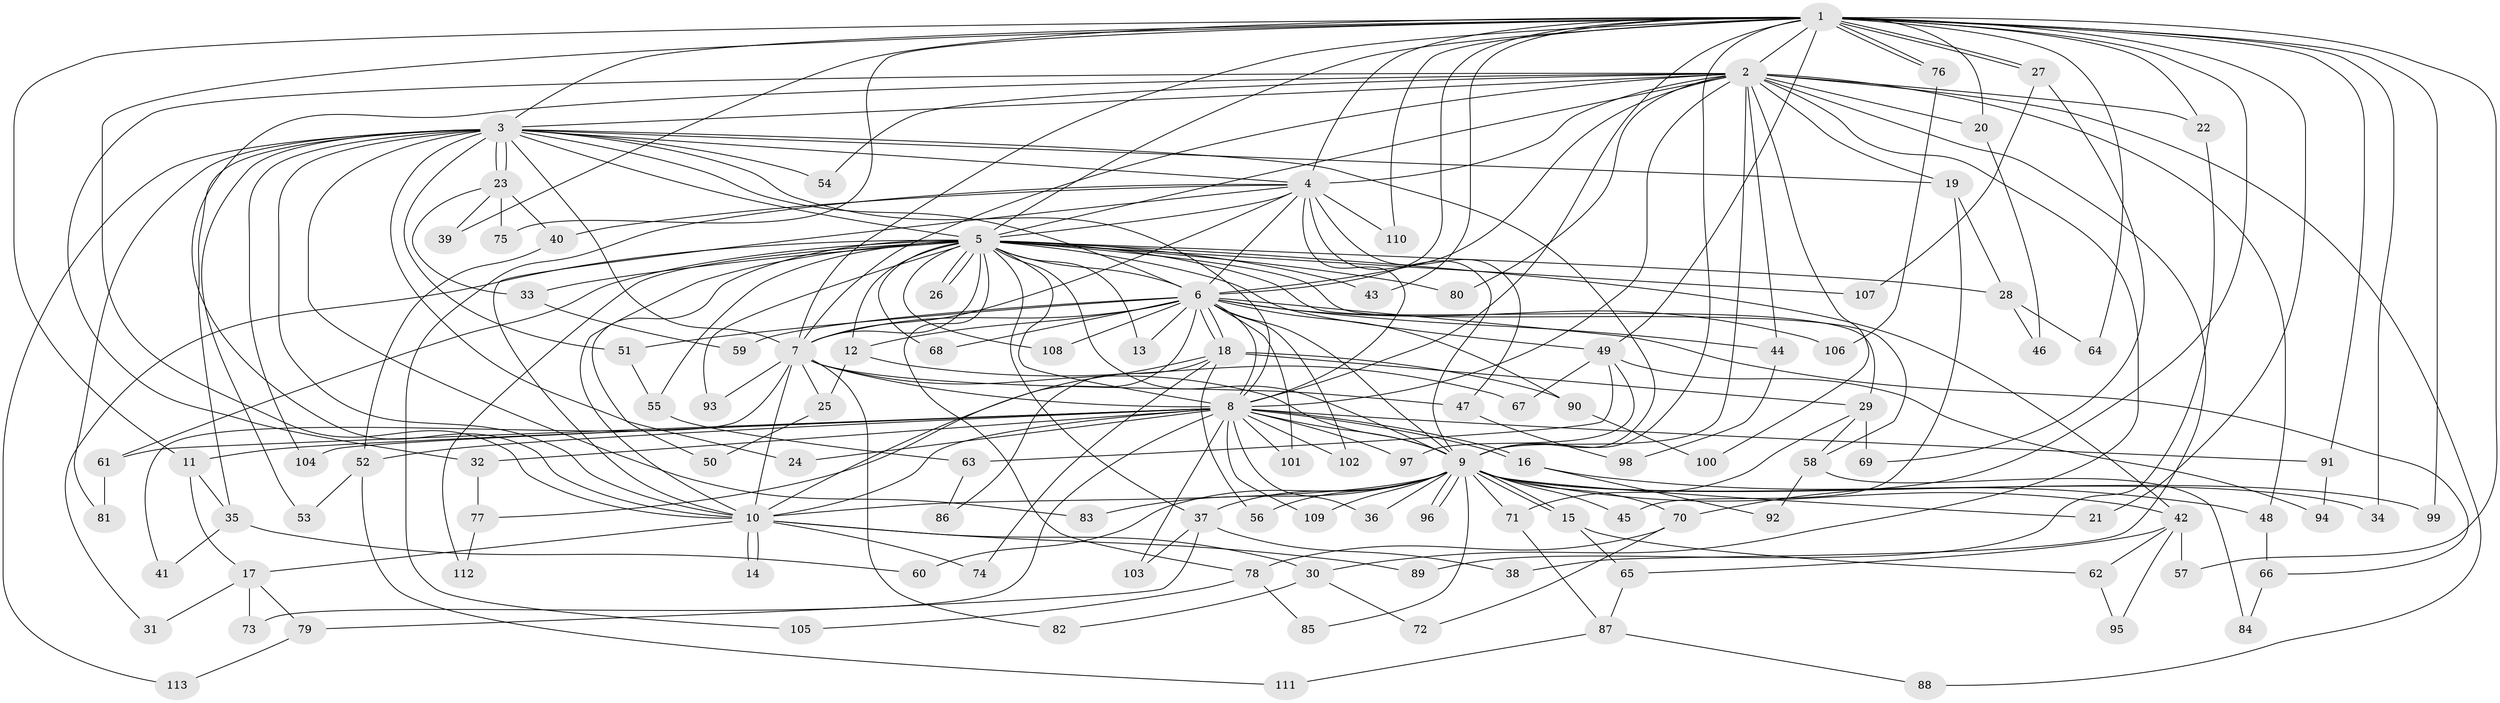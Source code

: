 // Generated by graph-tools (version 1.1) at 2025/25/03/09/25 03:25:38]
// undirected, 113 vertices, 251 edges
graph export_dot {
graph [start="1"]
  node [color=gray90,style=filled];
  1;
  2;
  3;
  4;
  5;
  6;
  7;
  8;
  9;
  10;
  11;
  12;
  13;
  14;
  15;
  16;
  17;
  18;
  19;
  20;
  21;
  22;
  23;
  24;
  25;
  26;
  27;
  28;
  29;
  30;
  31;
  32;
  33;
  34;
  35;
  36;
  37;
  38;
  39;
  40;
  41;
  42;
  43;
  44;
  45;
  46;
  47;
  48;
  49;
  50;
  51;
  52;
  53;
  54;
  55;
  56;
  57;
  58;
  59;
  60;
  61;
  62;
  63;
  64;
  65;
  66;
  67;
  68;
  69;
  70;
  71;
  72;
  73;
  74;
  75;
  76;
  77;
  78;
  79;
  80;
  81;
  82;
  83;
  84;
  85;
  86;
  87;
  88;
  89;
  90;
  91;
  92;
  93;
  94;
  95;
  96;
  97;
  98;
  99;
  100;
  101;
  102;
  103;
  104;
  105;
  106;
  107;
  108;
  109;
  110;
  111;
  112;
  113;
  1 -- 2;
  1 -- 3;
  1 -- 4;
  1 -- 5;
  1 -- 6;
  1 -- 7;
  1 -- 8;
  1 -- 9;
  1 -- 10;
  1 -- 11;
  1 -- 20;
  1 -- 21;
  1 -- 22;
  1 -- 27;
  1 -- 27;
  1 -- 34;
  1 -- 39;
  1 -- 43;
  1 -- 49;
  1 -- 57;
  1 -- 64;
  1 -- 70;
  1 -- 75;
  1 -- 76;
  1 -- 76;
  1 -- 91;
  1 -- 99;
  1 -- 110;
  2 -- 3;
  2 -- 4;
  2 -- 5;
  2 -- 6;
  2 -- 7;
  2 -- 8;
  2 -- 9;
  2 -- 10;
  2 -- 19;
  2 -- 20;
  2 -- 22;
  2 -- 30;
  2 -- 32;
  2 -- 38;
  2 -- 44;
  2 -- 48;
  2 -- 54;
  2 -- 80;
  2 -- 88;
  2 -- 100;
  3 -- 4;
  3 -- 5;
  3 -- 6;
  3 -- 7;
  3 -- 8;
  3 -- 9;
  3 -- 10;
  3 -- 19;
  3 -- 23;
  3 -- 23;
  3 -- 24;
  3 -- 35;
  3 -- 51;
  3 -- 53;
  3 -- 54;
  3 -- 81;
  3 -- 83;
  3 -- 104;
  3 -- 113;
  4 -- 5;
  4 -- 6;
  4 -- 7;
  4 -- 8;
  4 -- 9;
  4 -- 10;
  4 -- 40;
  4 -- 47;
  4 -- 105;
  4 -- 110;
  5 -- 6;
  5 -- 7;
  5 -- 8;
  5 -- 9;
  5 -- 10;
  5 -- 12;
  5 -- 13;
  5 -- 26;
  5 -- 26;
  5 -- 28;
  5 -- 29;
  5 -- 31;
  5 -- 33;
  5 -- 37;
  5 -- 42;
  5 -- 43;
  5 -- 49;
  5 -- 50;
  5 -- 55;
  5 -- 58;
  5 -- 61;
  5 -- 68;
  5 -- 78;
  5 -- 80;
  5 -- 93;
  5 -- 107;
  5 -- 108;
  5 -- 112;
  6 -- 7;
  6 -- 8;
  6 -- 9;
  6 -- 10;
  6 -- 12;
  6 -- 13;
  6 -- 18;
  6 -- 18;
  6 -- 44;
  6 -- 51;
  6 -- 59;
  6 -- 66;
  6 -- 68;
  6 -- 90;
  6 -- 101;
  6 -- 102;
  6 -- 106;
  6 -- 108;
  7 -- 8;
  7 -- 9;
  7 -- 10;
  7 -- 25;
  7 -- 41;
  7 -- 47;
  7 -- 82;
  7 -- 93;
  8 -- 9;
  8 -- 10;
  8 -- 11;
  8 -- 16;
  8 -- 16;
  8 -- 24;
  8 -- 32;
  8 -- 36;
  8 -- 52;
  8 -- 61;
  8 -- 73;
  8 -- 91;
  8 -- 97;
  8 -- 101;
  8 -- 102;
  8 -- 103;
  8 -- 104;
  8 -- 109;
  9 -- 10;
  9 -- 15;
  9 -- 15;
  9 -- 21;
  9 -- 34;
  9 -- 36;
  9 -- 37;
  9 -- 42;
  9 -- 45;
  9 -- 56;
  9 -- 60;
  9 -- 70;
  9 -- 71;
  9 -- 83;
  9 -- 85;
  9 -- 96;
  9 -- 96;
  9 -- 99;
  9 -- 109;
  10 -- 14;
  10 -- 14;
  10 -- 17;
  10 -- 30;
  10 -- 74;
  10 -- 89;
  11 -- 17;
  11 -- 35;
  12 -- 25;
  12 -- 67;
  15 -- 62;
  15 -- 65;
  16 -- 48;
  16 -- 92;
  17 -- 31;
  17 -- 73;
  17 -- 79;
  18 -- 29;
  18 -- 56;
  18 -- 74;
  18 -- 77;
  18 -- 86;
  18 -- 90;
  19 -- 28;
  19 -- 45;
  20 -- 46;
  22 -- 89;
  23 -- 33;
  23 -- 39;
  23 -- 40;
  23 -- 75;
  25 -- 50;
  27 -- 69;
  27 -- 107;
  28 -- 46;
  28 -- 64;
  29 -- 58;
  29 -- 69;
  29 -- 71;
  30 -- 72;
  30 -- 82;
  32 -- 77;
  33 -- 59;
  35 -- 41;
  35 -- 60;
  37 -- 38;
  37 -- 79;
  37 -- 103;
  40 -- 52;
  42 -- 57;
  42 -- 62;
  42 -- 65;
  42 -- 95;
  44 -- 98;
  47 -- 98;
  48 -- 66;
  49 -- 63;
  49 -- 67;
  49 -- 94;
  49 -- 97;
  51 -- 55;
  52 -- 53;
  52 -- 111;
  55 -- 63;
  58 -- 84;
  58 -- 92;
  61 -- 81;
  62 -- 95;
  63 -- 86;
  65 -- 87;
  66 -- 84;
  70 -- 72;
  70 -- 78;
  71 -- 87;
  76 -- 106;
  77 -- 112;
  78 -- 85;
  78 -- 105;
  79 -- 113;
  87 -- 88;
  87 -- 111;
  90 -- 100;
  91 -- 94;
}
